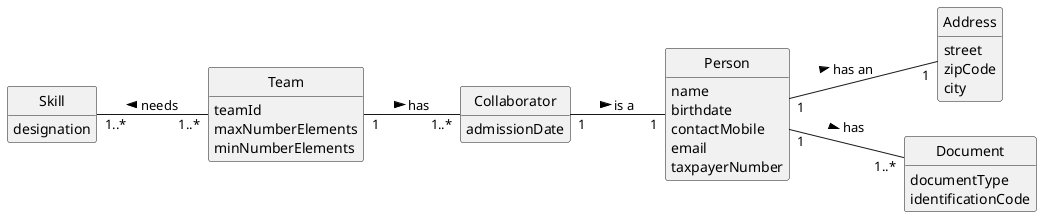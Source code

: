 @startuml
skinparam monochrome true
skinparam packageStyle rectangle
skinparam shadowing false

left to right direction

skinparam classAttributeIconSize 0

hide circle
hide methods

class Team {
    teamId
    maxNumberElements
    minNumberElements
}

class Collaborator {
    admissionDate
}

class Skill{
    designation
}


class Person {
    name
    birthdate
    contactMobile
    email
    taxpayerNumber
}

class Address{
    street
    zipCode
    city
}

class Document{
    documentType
    identificationCode
}

Person "1" -- "1" Address: has an >
Collaborator "1" -- "1"  Person: is a >
Person "1" -- "1..*"  Document: has >
Team "1" -- "1..*" Collaborator : has >
Skill "1..*" -- "1..*" Team: needs <


@enduml
